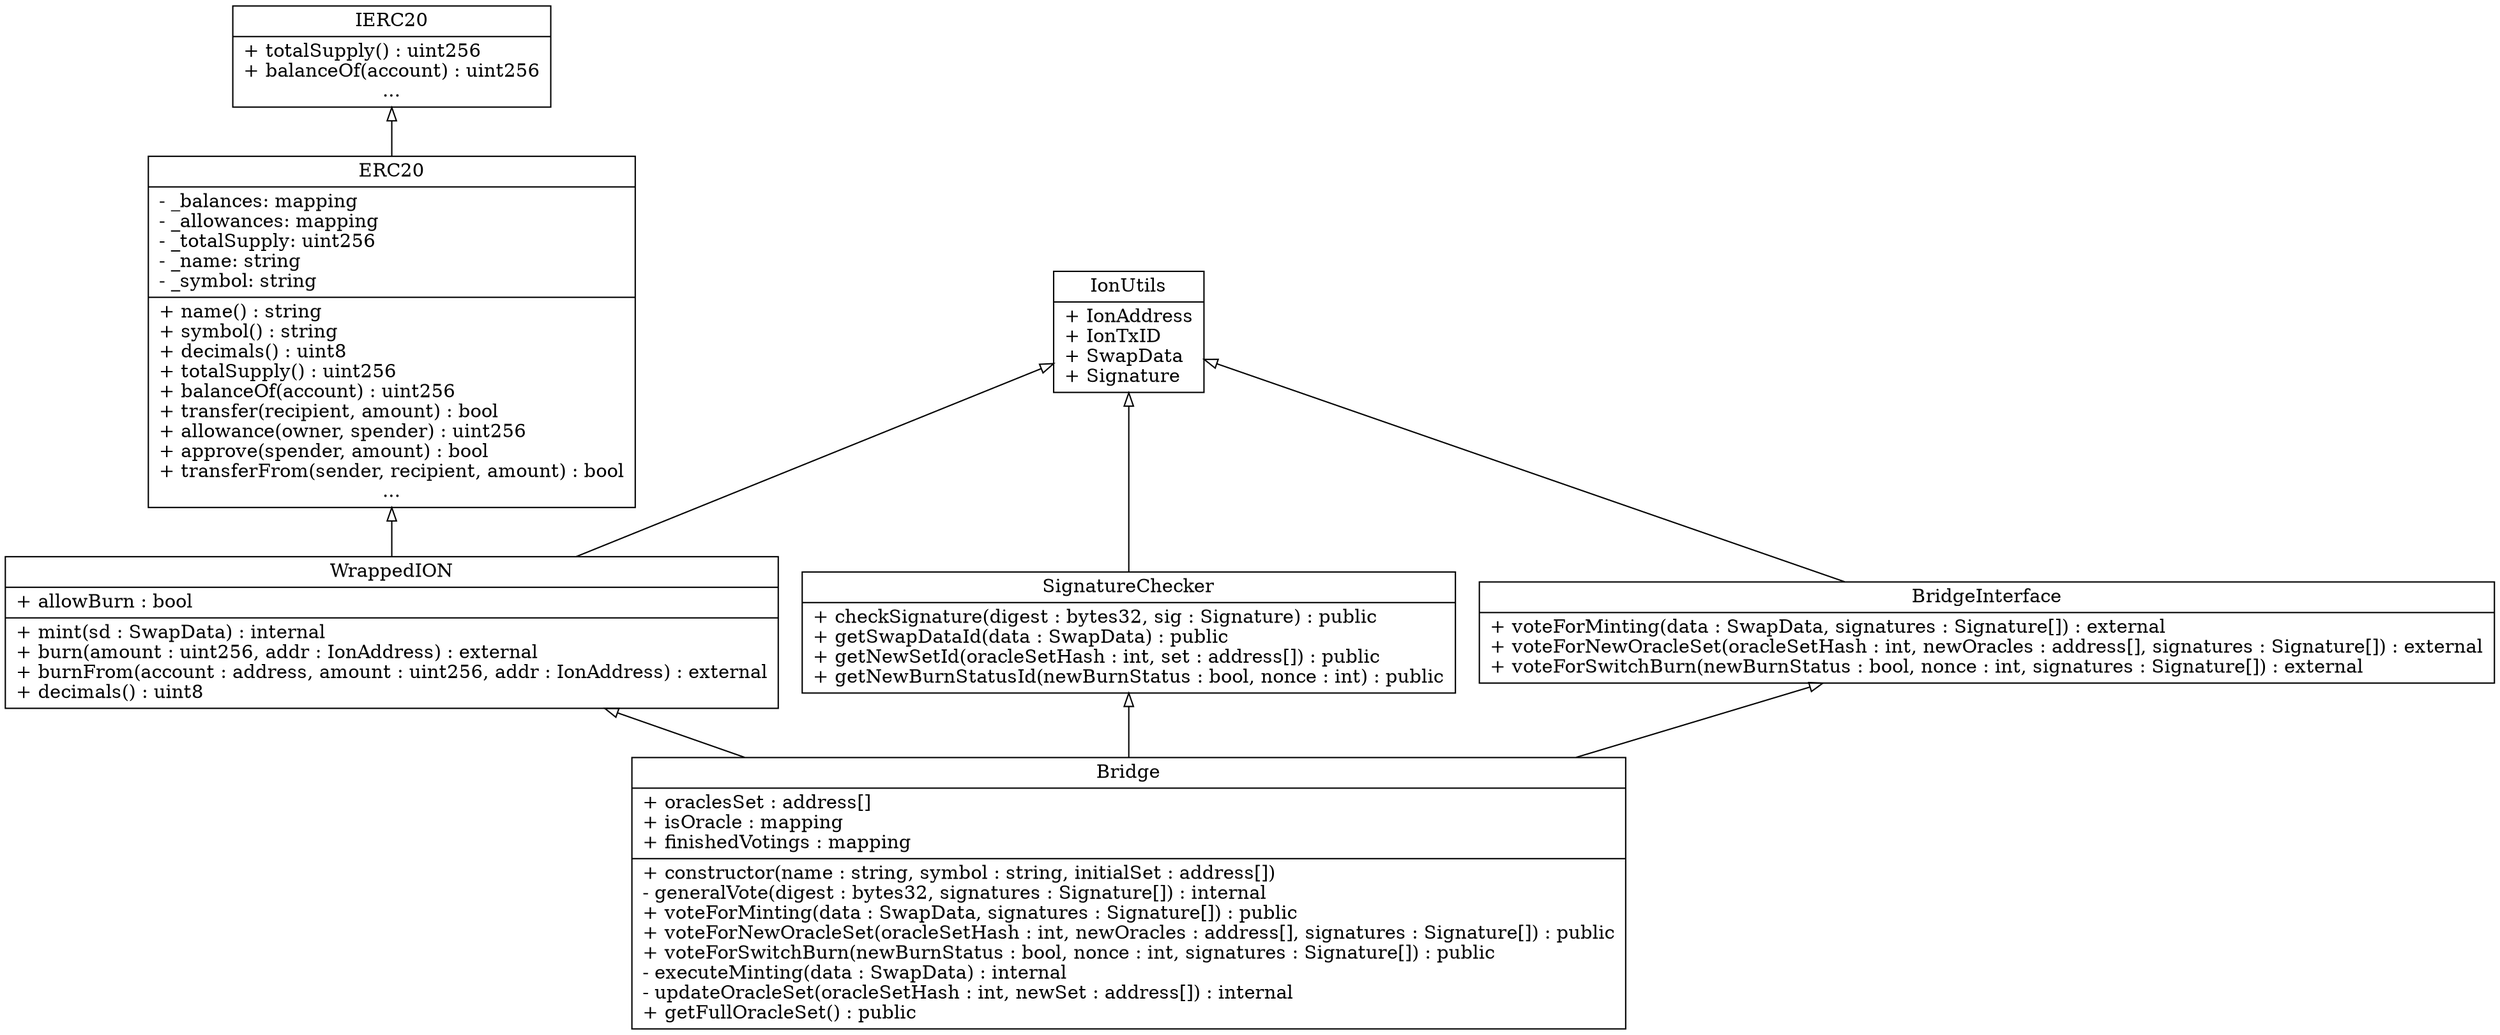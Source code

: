digraph G {
    graph [rankdir=BT];

    node [shape=record];

    IERC20 [label="{IERC20|+ totalSupply() : uint256\l+ balanceOf(account) : uint256\l...}"];
    ERC20 [label="{ERC20|- _balances: mapping\l- _allowances: mapping\l- _totalSupply: uint256\l- _name: string\l- _symbol: string\l|+ name() : string\l+ symbol() : string\l+ decimals() : uint8\l+ totalSupply() : uint256\l+ balanceOf(account) : uint256\l+ transfer(recipient, amount) : bool\l+ allowance(owner, spender) : uint256\l+ approve(spender, amount) : bool\l+ transferFrom(sender, recipient, amount) : bool\l...}"];

    IonUtils [label="{IonUtils|+ IonAddress\l+ IonTxID\l+ SwapData\l+ Signature\l}"];

    WrappedION [label="{WrappedION|+ allowBurn : bool\l|+ mint(sd : SwapData) : internal\l+ burn(amount : uint256, addr : IonAddress) : external\l+ burnFrom(account : address, amount : uint256, addr : IonAddress) : external\l+ decimals() : uint8\l}"];

    SignatureChecker [label="{SignatureChecker|+ checkSignature(digest : bytes32, sig : Signature) : public\l+ getSwapDataId(data : SwapData) : public\l+ getNewSetId(oracleSetHash : int, set : address[]) : public\l+ getNewBurnStatusId(newBurnStatus : bool, nonce : int) : public\l}"];

    BridgeInterface [label="{BridgeInterface|+ voteForMinting(data : SwapData, signatures : Signature[]) : external\l+ voteForNewOracleSet(oracleSetHash : int, newOracles : address[], signatures : Signature[]) : external\l+ voteForSwitchBurn(newBurnStatus : bool, nonce : int, signatures : Signature[]) : external\l}"];

    Bridge [label="{Bridge|+ oraclesSet : address[]\l+ isOracle : mapping\l+ finishedVotings : mapping\l|+ constructor(name : string, symbol : string, initialSet : address[])\l- generalVote(digest : bytes32, signatures : Signature[]) : internal\l+ voteForMinting(data : SwapData, signatures : Signature[]) : public\l+ voteForNewOracleSet(oracleSetHash : int, newOracles : address[], signatures : Signature[]) : public\l+ voteForSwitchBurn(newBurnStatus : bool, nonce : int, signatures : Signature[]) : public\l- executeMinting(data : SwapData) : internal\l- updateOracleSet(oracleSetHash : int, newSet : address[]) : internal\l+ getFullOracleSet() : public\l}"];

    // Inheritance relationships
  ERC20 -> IERC20 [arrowhead="empty", style="solid"];
    WrappedION -> ERC20 [arrowhead="empty", style="solid"];
    WrappedION -> IonUtils [arrowhead="empty", style="solid"];
    SignatureChecker -> IonUtils [arrowhead="empty", style="solid"];
    BridgeInterface -> IonUtils [arrowhead="empty", style="solid"];
    Bridge -> WrappedION [arrowhead="empty", style="solid"];
    Bridge -> SignatureChecker [arrowhead="empty", style="solid"];
    Bridge -> BridgeInterface [arrowhead="empty", style="solid"];
}